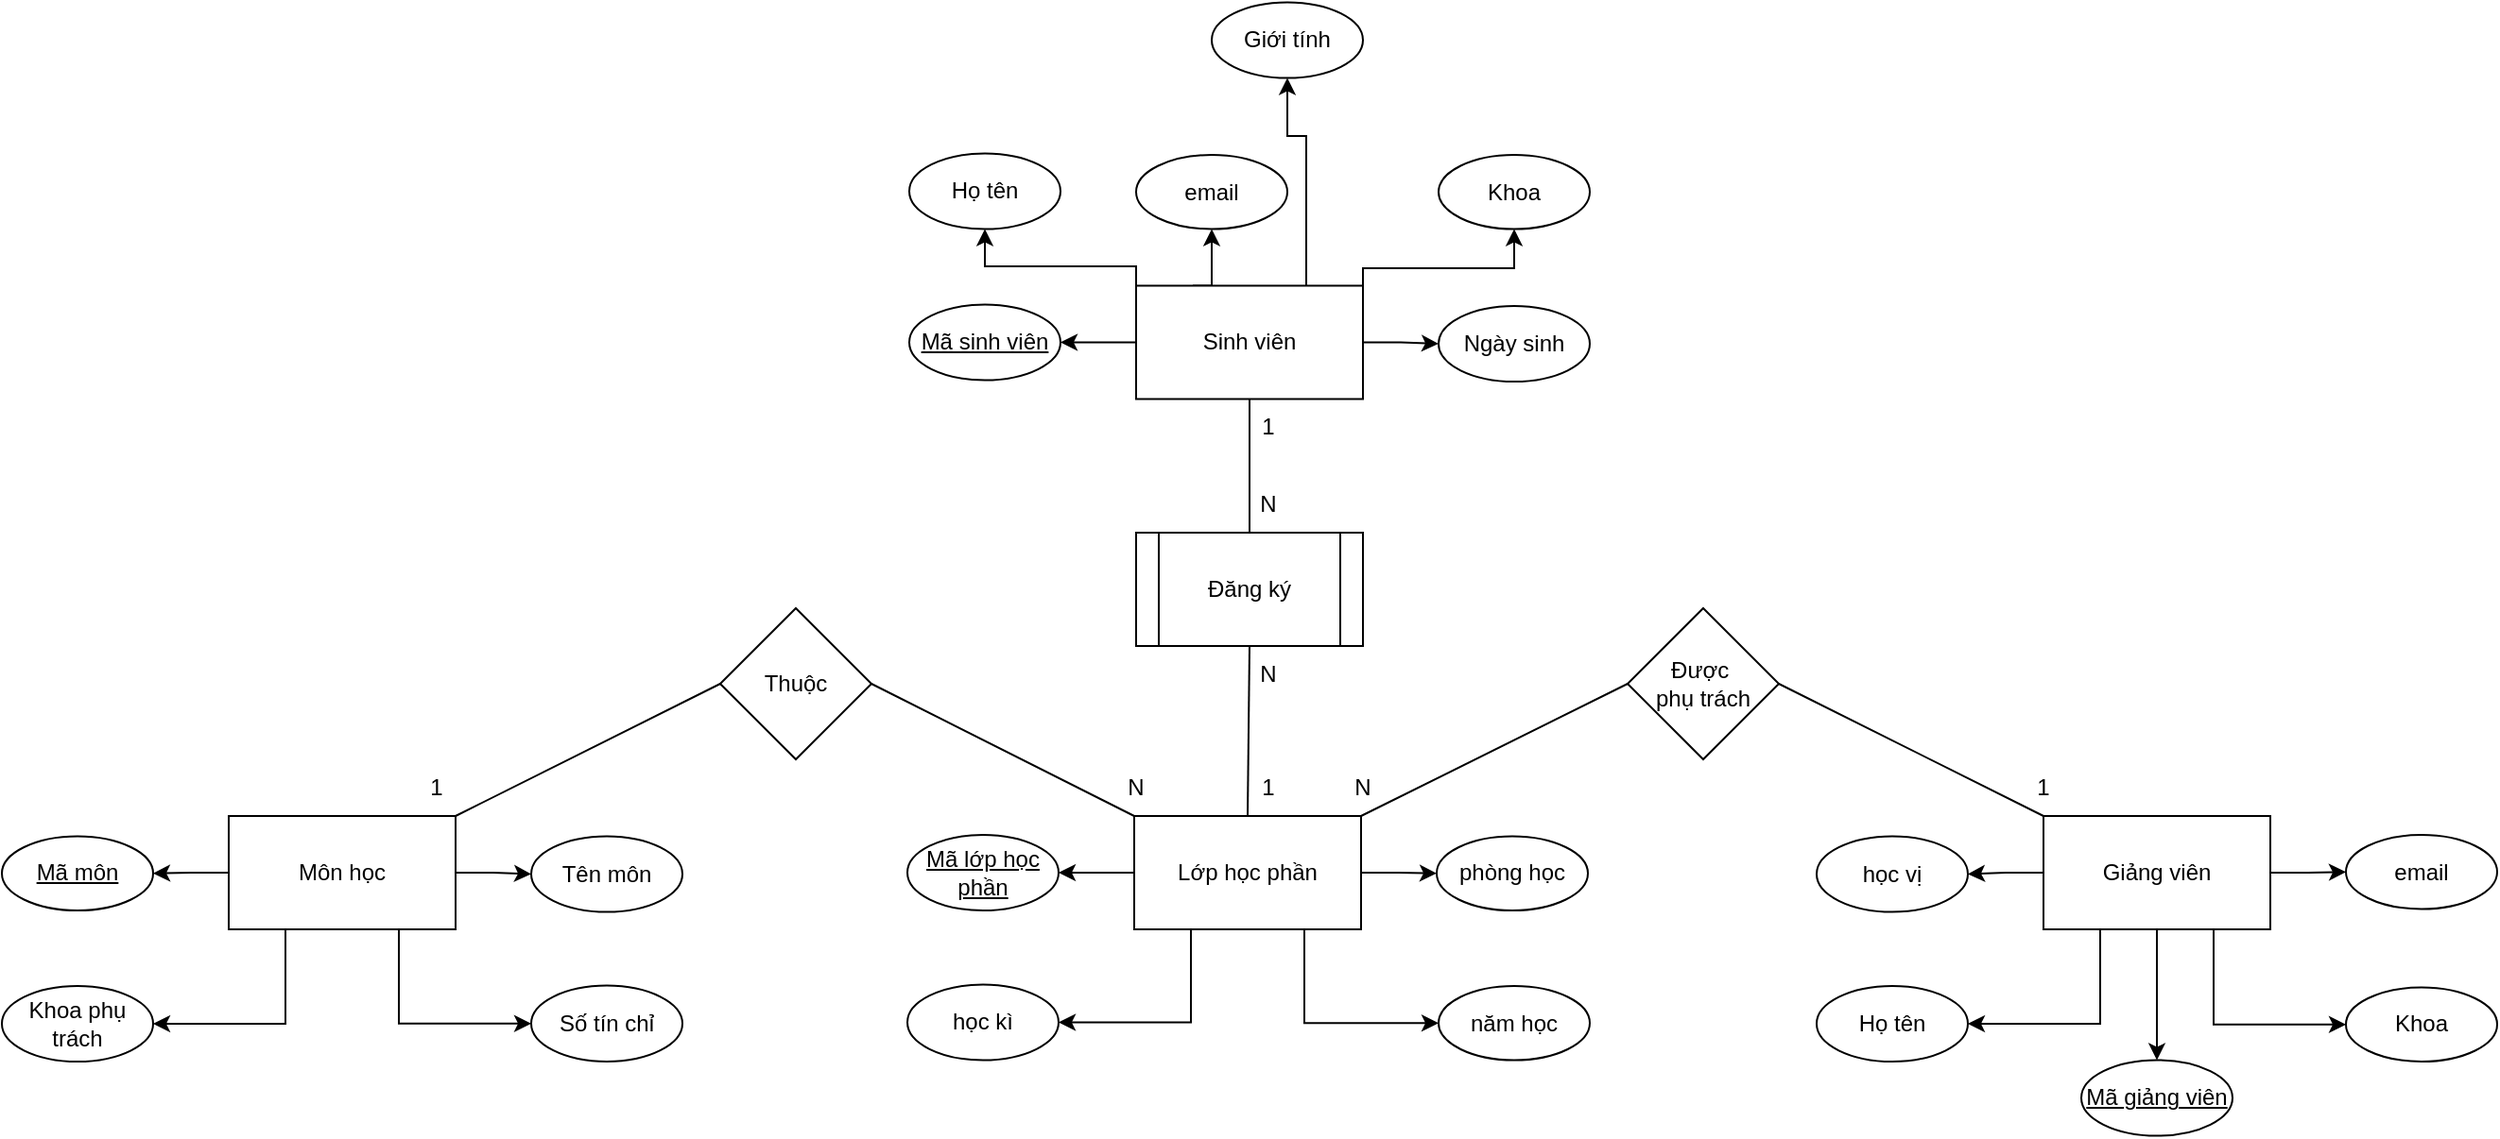 <mxfile version="28.2.8">
  <diagram name="Trang-1" id="TgmhpCta32eSLXZxmIxE">
    <mxGraphModel dx="2026" dy="1951" grid="1" gridSize="10" guides="1" tooltips="1" connect="1" arrows="1" fold="1" page="1" pageScale="1" pageWidth="827" pageHeight="1169" math="0" shadow="0">
      <root>
        <mxCell id="0" />
        <mxCell id="1" parent="0" />
        <mxCell id="N9tiopGYlUA52_8RB_P--34" style="edgeStyle=orthogonalEdgeStyle;rounded=0;orthogonalLoop=1;jettySize=auto;html=1;exitX=0;exitY=0.5;exitDx=0;exitDy=0;entryX=1;entryY=0.5;entryDx=0;entryDy=0;" edge="1" parent="1" source="N9tiopGYlUA52_8RB_P--1" target="N9tiopGYlUA52_8RB_P--12">
          <mxGeometry relative="1" as="geometry" />
        </mxCell>
        <mxCell id="N9tiopGYlUA52_8RB_P--35" style="edgeStyle=orthogonalEdgeStyle;rounded=0;orthogonalLoop=1;jettySize=auto;html=1;exitX=1;exitY=0.5;exitDx=0;exitDy=0;entryX=0;entryY=0.5;entryDx=0;entryDy=0;" edge="1" parent="1" source="N9tiopGYlUA52_8RB_P--1" target="N9tiopGYlUA52_8RB_P--13">
          <mxGeometry relative="1" as="geometry" />
        </mxCell>
        <mxCell id="N9tiopGYlUA52_8RB_P--36" style="edgeStyle=orthogonalEdgeStyle;rounded=0;orthogonalLoop=1;jettySize=auto;html=1;exitX=0.25;exitY=1;exitDx=0;exitDy=0;entryX=1;entryY=0.5;entryDx=0;entryDy=0;" edge="1" parent="1" source="N9tiopGYlUA52_8RB_P--1" target="N9tiopGYlUA52_8RB_P--15">
          <mxGeometry relative="1" as="geometry" />
        </mxCell>
        <mxCell id="N9tiopGYlUA52_8RB_P--37" style="edgeStyle=orthogonalEdgeStyle;rounded=0;orthogonalLoop=1;jettySize=auto;html=1;exitX=0.75;exitY=1;exitDx=0;exitDy=0;entryX=0;entryY=0.5;entryDx=0;entryDy=0;" edge="1" parent="1" source="N9tiopGYlUA52_8RB_P--1" target="N9tiopGYlUA52_8RB_P--14">
          <mxGeometry relative="1" as="geometry" />
        </mxCell>
        <mxCell id="N9tiopGYlUA52_8RB_P--1" value="Môn học" style="rounded=0;whiteSpace=wrap;html=1;" vertex="1" parent="1">
          <mxGeometry x="-320" y="350" width="120" height="60" as="geometry" />
        </mxCell>
        <mxCell id="N9tiopGYlUA52_8RB_P--28" style="edgeStyle=orthogonalEdgeStyle;rounded=0;orthogonalLoop=1;jettySize=auto;html=1;exitX=0;exitY=0.5;exitDx=0;exitDy=0;entryX=1;entryY=0.5;entryDx=0;entryDy=0;" edge="1" parent="1" source="N9tiopGYlUA52_8RB_P--2" target="N9tiopGYlUA52_8RB_P--6">
          <mxGeometry relative="1" as="geometry" />
        </mxCell>
        <mxCell id="N9tiopGYlUA52_8RB_P--29" style="edgeStyle=orthogonalEdgeStyle;rounded=0;orthogonalLoop=1;jettySize=auto;html=1;exitX=0.25;exitY=0;exitDx=0;exitDy=0;entryX=0.5;entryY=1;entryDx=0;entryDy=0;" edge="1" parent="1" source="N9tiopGYlUA52_8RB_P--2" target="N9tiopGYlUA52_8RB_P--10">
          <mxGeometry relative="1" as="geometry" />
        </mxCell>
        <mxCell id="N9tiopGYlUA52_8RB_P--30" style="edgeStyle=orthogonalEdgeStyle;rounded=0;orthogonalLoop=1;jettySize=auto;html=1;exitX=0.75;exitY=0;exitDx=0;exitDy=0;entryX=0.5;entryY=1;entryDx=0;entryDy=0;" edge="1" parent="1" source="N9tiopGYlUA52_8RB_P--2" target="N9tiopGYlUA52_8RB_P--8">
          <mxGeometry relative="1" as="geometry">
            <Array as="points">
              <mxPoint x="250" y="-10" />
              <mxPoint x="240" y="-10" />
            </Array>
          </mxGeometry>
        </mxCell>
        <mxCell id="N9tiopGYlUA52_8RB_P--31" style="edgeStyle=orthogonalEdgeStyle;rounded=0;orthogonalLoop=1;jettySize=auto;html=1;exitX=0;exitY=0;exitDx=0;exitDy=0;entryX=0.5;entryY=1;entryDx=0;entryDy=0;" edge="1" parent="1" source="N9tiopGYlUA52_8RB_P--2" target="N9tiopGYlUA52_8RB_P--7">
          <mxGeometry relative="1" as="geometry">
            <Array as="points">
              <mxPoint x="160" y="59" />
              <mxPoint x="80" y="59" />
            </Array>
          </mxGeometry>
        </mxCell>
        <mxCell id="N9tiopGYlUA52_8RB_P--32" style="edgeStyle=orthogonalEdgeStyle;rounded=0;orthogonalLoop=1;jettySize=auto;html=1;exitX=1;exitY=0;exitDx=0;exitDy=0;entryX=0.5;entryY=1;entryDx=0;entryDy=0;" edge="1" parent="1" source="N9tiopGYlUA52_8RB_P--2" target="N9tiopGYlUA52_8RB_P--11">
          <mxGeometry relative="1" as="geometry">
            <Array as="points">
              <mxPoint x="280" y="60" />
              <mxPoint x="360" y="60" />
            </Array>
          </mxGeometry>
        </mxCell>
        <mxCell id="N9tiopGYlUA52_8RB_P--33" style="edgeStyle=orthogonalEdgeStyle;rounded=0;orthogonalLoop=1;jettySize=auto;html=1;exitX=1;exitY=0.5;exitDx=0;exitDy=0;entryX=0;entryY=0.5;entryDx=0;entryDy=0;" edge="1" parent="1" source="N9tiopGYlUA52_8RB_P--2" target="N9tiopGYlUA52_8RB_P--9">
          <mxGeometry relative="1" as="geometry" />
        </mxCell>
        <mxCell id="N9tiopGYlUA52_8RB_P--2" value="Sinh viên" style="rounded=0;whiteSpace=wrap;html=1;" vertex="1" parent="1">
          <mxGeometry x="160" y="69.25" width="120" height="60" as="geometry" />
        </mxCell>
        <mxCell id="N9tiopGYlUA52_8RB_P--38" style="edgeStyle=orthogonalEdgeStyle;rounded=0;orthogonalLoop=1;jettySize=auto;html=1;exitX=0;exitY=0.5;exitDx=0;exitDy=0;entryX=1;entryY=0.5;entryDx=0;entryDy=0;" edge="1" parent="1" source="N9tiopGYlUA52_8RB_P--4" target="N9tiopGYlUA52_8RB_P--24">
          <mxGeometry relative="1" as="geometry" />
        </mxCell>
        <mxCell id="N9tiopGYlUA52_8RB_P--39" style="edgeStyle=orthogonalEdgeStyle;rounded=0;orthogonalLoop=1;jettySize=auto;html=1;exitX=0.75;exitY=1;exitDx=0;exitDy=0;entryX=0;entryY=0.5;entryDx=0;entryDy=0;" edge="1" parent="1" source="N9tiopGYlUA52_8RB_P--4" target="N9tiopGYlUA52_8RB_P--25">
          <mxGeometry relative="1" as="geometry" />
        </mxCell>
        <mxCell id="N9tiopGYlUA52_8RB_P--40" style="edgeStyle=orthogonalEdgeStyle;rounded=0;orthogonalLoop=1;jettySize=auto;html=1;exitX=0.25;exitY=1;exitDx=0;exitDy=0;entryX=1;entryY=0.5;entryDx=0;entryDy=0;" edge="1" parent="1" source="N9tiopGYlUA52_8RB_P--4" target="N9tiopGYlUA52_8RB_P--23">
          <mxGeometry relative="1" as="geometry" />
        </mxCell>
        <mxCell id="N9tiopGYlUA52_8RB_P--41" style="edgeStyle=orthogonalEdgeStyle;rounded=0;orthogonalLoop=1;jettySize=auto;html=1;exitX=1;exitY=0.5;exitDx=0;exitDy=0;entryX=0;entryY=0.5;entryDx=0;entryDy=0;" edge="1" parent="1" source="N9tiopGYlUA52_8RB_P--4" target="N9tiopGYlUA52_8RB_P--26">
          <mxGeometry relative="1" as="geometry" />
        </mxCell>
        <mxCell id="N9tiopGYlUA52_8RB_P--4" value="Lớp học phần" style="rounded=0;whiteSpace=wrap;html=1;" vertex="1" parent="1">
          <mxGeometry x="159" y="350" width="120" height="60" as="geometry" />
        </mxCell>
        <mxCell id="N9tiopGYlUA52_8RB_P--6" value="&lt;u&gt;Mã sinh viên&lt;/u&gt;" style="ellipse;whiteSpace=wrap;html=1;" vertex="1" parent="1">
          <mxGeometry x="40" y="79.25" width="80" height="40" as="geometry" />
        </mxCell>
        <mxCell id="N9tiopGYlUA52_8RB_P--7" value="Họ tên" style="ellipse;whiteSpace=wrap;html=1;" vertex="1" parent="1">
          <mxGeometry x="40" y="-0.75" width="80" height="40" as="geometry" />
        </mxCell>
        <mxCell id="N9tiopGYlUA52_8RB_P--8" value="Giới tính" style="ellipse;whiteSpace=wrap;html=1;" vertex="1" parent="1">
          <mxGeometry x="200" y="-80.75" width="80" height="40" as="geometry" />
        </mxCell>
        <mxCell id="N9tiopGYlUA52_8RB_P--9" value="Ngày sinh" style="ellipse;whiteSpace=wrap;html=1;" vertex="1" parent="1">
          <mxGeometry x="320" y="80" width="80" height="40" as="geometry" />
        </mxCell>
        <mxCell id="N9tiopGYlUA52_8RB_P--10" value="email" style="ellipse;whiteSpace=wrap;html=1;" vertex="1" parent="1">
          <mxGeometry x="160" width="80" height="39.25" as="geometry" />
        </mxCell>
        <mxCell id="N9tiopGYlUA52_8RB_P--11" value="Khoa" style="ellipse;whiteSpace=wrap;html=1;" vertex="1" parent="1">
          <mxGeometry x="320" width="80" height="39.25" as="geometry" />
        </mxCell>
        <mxCell id="N9tiopGYlUA52_8RB_P--12" value="Mã môn" style="ellipse;whiteSpace=wrap;html=1;fontStyle=4" vertex="1" parent="1">
          <mxGeometry x="-440" y="360.75" width="80" height="39.25" as="geometry" />
        </mxCell>
        <mxCell id="N9tiopGYlUA52_8RB_P--13" value="Tên môn" style="ellipse;whiteSpace=wrap;html=1;" vertex="1" parent="1">
          <mxGeometry x="-160" y="360.75" width="80" height="40" as="geometry" />
        </mxCell>
        <mxCell id="N9tiopGYlUA52_8RB_P--14" value="Số tín chỉ" style="ellipse;whiteSpace=wrap;html=1;" vertex="1" parent="1">
          <mxGeometry x="-160" y="439.75" width="80" height="40.25" as="geometry" />
        </mxCell>
        <mxCell id="N9tiopGYlUA52_8RB_P--15" value="Khoa phụ trách" style="ellipse;whiteSpace=wrap;html=1;" vertex="1" parent="1">
          <mxGeometry x="-440" y="440" width="80" height="40" as="geometry" />
        </mxCell>
        <mxCell id="N9tiopGYlUA52_8RB_P--42" style="edgeStyle=orthogonalEdgeStyle;rounded=0;orthogonalLoop=1;jettySize=auto;html=1;entryX=0;entryY=0.5;entryDx=0;entryDy=0;" edge="1" parent="1" source="N9tiopGYlUA52_8RB_P--16" target="N9tiopGYlUA52_8RB_P--21">
          <mxGeometry relative="1" as="geometry" />
        </mxCell>
        <mxCell id="N9tiopGYlUA52_8RB_P--43" style="edgeStyle=orthogonalEdgeStyle;rounded=0;orthogonalLoop=1;jettySize=auto;html=1;exitX=0.5;exitY=1;exitDx=0;exitDy=0;entryX=0.5;entryY=0;entryDx=0;entryDy=0;" edge="1" parent="1" source="N9tiopGYlUA52_8RB_P--16" target="N9tiopGYlUA52_8RB_P--17">
          <mxGeometry relative="1" as="geometry" />
        </mxCell>
        <mxCell id="N9tiopGYlUA52_8RB_P--44" style="edgeStyle=orthogonalEdgeStyle;rounded=0;orthogonalLoop=1;jettySize=auto;html=1;exitX=0.25;exitY=1;exitDx=0;exitDy=0;entryX=1;entryY=0.5;entryDx=0;entryDy=0;" edge="1" parent="1" source="N9tiopGYlUA52_8RB_P--16" target="N9tiopGYlUA52_8RB_P--18">
          <mxGeometry relative="1" as="geometry" />
        </mxCell>
        <mxCell id="N9tiopGYlUA52_8RB_P--45" style="edgeStyle=orthogonalEdgeStyle;rounded=0;orthogonalLoop=1;jettySize=auto;html=1;exitX=0.75;exitY=1;exitDx=0;exitDy=0;entryX=0;entryY=0.5;entryDx=0;entryDy=0;" edge="1" parent="1" source="N9tiopGYlUA52_8RB_P--16" target="N9tiopGYlUA52_8RB_P--22">
          <mxGeometry relative="1" as="geometry" />
        </mxCell>
        <mxCell id="N9tiopGYlUA52_8RB_P--46" style="edgeStyle=orthogonalEdgeStyle;rounded=0;orthogonalLoop=1;jettySize=auto;html=1;exitX=0;exitY=0.5;exitDx=0;exitDy=0;entryX=1;entryY=0.5;entryDx=0;entryDy=0;" edge="1" parent="1" source="N9tiopGYlUA52_8RB_P--16" target="N9tiopGYlUA52_8RB_P--20">
          <mxGeometry relative="1" as="geometry" />
        </mxCell>
        <mxCell id="N9tiopGYlUA52_8RB_P--16" value="Giảng viên" style="rounded=0;whiteSpace=wrap;html=1;" vertex="1" parent="1">
          <mxGeometry x="640" y="350" width="120" height="60" as="geometry" />
        </mxCell>
        <mxCell id="N9tiopGYlUA52_8RB_P--17" value="&lt;u&gt;Mã giảng viên&lt;/u&gt;" style="ellipse;whiteSpace=wrap;html=1;" vertex="1" parent="1">
          <mxGeometry x="660" y="479.25" width="80" height="40" as="geometry" />
        </mxCell>
        <mxCell id="N9tiopGYlUA52_8RB_P--18" value="Họ tên" style="ellipse;whiteSpace=wrap;html=1;" vertex="1" parent="1">
          <mxGeometry x="520" y="440" width="80" height="40" as="geometry" />
        </mxCell>
        <mxCell id="N9tiopGYlUA52_8RB_P--20" value="học vị" style="ellipse;whiteSpace=wrap;html=1;" vertex="1" parent="1">
          <mxGeometry x="520" y="360.75" width="80" height="40" as="geometry" />
        </mxCell>
        <mxCell id="N9tiopGYlUA52_8RB_P--21" value="email" style="ellipse;whiteSpace=wrap;html=1;" vertex="1" parent="1">
          <mxGeometry x="800" y="360" width="80" height="39.25" as="geometry" />
        </mxCell>
        <mxCell id="N9tiopGYlUA52_8RB_P--22" value="Khoa" style="ellipse;whiteSpace=wrap;html=1;" vertex="1" parent="1">
          <mxGeometry x="800" y="440.75" width="80" height="39.25" as="geometry" />
        </mxCell>
        <mxCell id="N9tiopGYlUA52_8RB_P--23" value="học kì" style="ellipse;whiteSpace=wrap;html=1;" vertex="1" parent="1">
          <mxGeometry x="39" y="439.25" width="80" height="40" as="geometry" />
        </mxCell>
        <mxCell id="N9tiopGYlUA52_8RB_P--24" value="&lt;u&gt;Mã lớp học phần&lt;/u&gt;" style="ellipse;whiteSpace=wrap;html=1;" vertex="1" parent="1">
          <mxGeometry x="39" y="360" width="80" height="40" as="geometry" />
        </mxCell>
        <mxCell id="N9tiopGYlUA52_8RB_P--25" value="năm học" style="ellipse;whiteSpace=wrap;html=1;" vertex="1" parent="1">
          <mxGeometry x="320" y="440" width="80" height="39.25" as="geometry" />
        </mxCell>
        <mxCell id="N9tiopGYlUA52_8RB_P--26" value="phòng học" style="ellipse;whiteSpace=wrap;html=1;" vertex="1" parent="1">
          <mxGeometry x="319" y="360.75" width="80" height="39.25" as="geometry" />
        </mxCell>
        <mxCell id="N9tiopGYlUA52_8RB_P--47" value="" style="endArrow=none;html=1;rounded=0;entryX=0.5;entryY=1;entryDx=0;entryDy=0;exitX=0.5;exitY=0;exitDx=0;exitDy=0;" edge="1" parent="1" source="N9tiopGYlUA52_8RB_P--27" target="N9tiopGYlUA52_8RB_P--2">
          <mxGeometry width="50" height="50" relative="1" as="geometry">
            <mxPoint x="220" y="180" as="sourcePoint" />
            <mxPoint x="440" y="150" as="targetPoint" />
          </mxGeometry>
        </mxCell>
        <mxCell id="N9tiopGYlUA52_8RB_P--53" value="Được&amp;nbsp;&lt;div&gt;phụ trách&lt;/div&gt;" style="rhombus;whiteSpace=wrap;html=1;" vertex="1" parent="1">
          <mxGeometry x="420" y="240" width="80" height="80" as="geometry" />
        </mxCell>
        <mxCell id="N9tiopGYlUA52_8RB_P--57" value="" style="endArrow=none;html=1;rounded=0;entryX=1;entryY=0;entryDx=0;entryDy=0;exitX=0;exitY=0.5;exitDx=0;exitDy=0;" edge="1" parent="1" source="N9tiopGYlUA52_8RB_P--53" target="N9tiopGYlUA52_8RB_P--4">
          <mxGeometry width="50" height="50" relative="1" as="geometry">
            <mxPoint x="390" y="430" as="sourcePoint" />
            <mxPoint x="440" y="380" as="targetPoint" />
          </mxGeometry>
        </mxCell>
        <mxCell id="N9tiopGYlUA52_8RB_P--74" value="" style="endArrow=none;html=1;rounded=0;entryX=0.5;entryY=1;entryDx=0;entryDy=0;exitX=0.5;exitY=0;exitDx=0;exitDy=0;" edge="1" parent="1" source="N9tiopGYlUA52_8RB_P--4" target="N9tiopGYlUA52_8RB_P--27">
          <mxGeometry width="50" height="50" relative="1" as="geometry">
            <mxPoint x="219" y="350" as="sourcePoint" />
            <mxPoint x="220" y="129" as="targetPoint" />
          </mxGeometry>
        </mxCell>
        <mxCell id="N9tiopGYlUA52_8RB_P--27" value="Đăng ký" style="shape=process;whiteSpace=wrap;html=1;backgroundOutline=1;" vertex="1" parent="1">
          <mxGeometry x="160" y="200" width="120" height="60" as="geometry" />
        </mxCell>
        <mxCell id="N9tiopGYlUA52_8RB_P--75" value="" style="endArrow=none;html=1;rounded=0;entryX=1;entryY=0.5;entryDx=0;entryDy=0;exitX=0;exitY=0;exitDx=0;exitDy=0;" edge="1" parent="1" source="N9tiopGYlUA52_8RB_P--16" target="N9tiopGYlUA52_8RB_P--53">
          <mxGeometry width="50" height="50" relative="1" as="geometry">
            <mxPoint x="622" y="280" as="sourcePoint" />
            <mxPoint x="470" y="339" as="targetPoint" />
          </mxGeometry>
        </mxCell>
        <mxCell id="N9tiopGYlUA52_8RB_P--78" value="Thuộc" style="rhombus;whiteSpace=wrap;html=1;" vertex="1" parent="1">
          <mxGeometry x="-60" y="240" width="80" height="80" as="geometry" />
        </mxCell>
        <mxCell id="N9tiopGYlUA52_8RB_P--79" value="" style="endArrow=none;html=1;rounded=0;entryX=1;entryY=0.5;entryDx=0;entryDy=0;exitX=0;exitY=0;exitDx=0;exitDy=0;" edge="1" parent="1" source="N9tiopGYlUA52_8RB_P--4" target="N9tiopGYlUA52_8RB_P--78">
          <mxGeometry width="50" height="50" relative="1" as="geometry">
            <mxPoint x="471" y="310" as="sourcePoint" />
            <mxPoint x="330" y="380" as="targetPoint" />
          </mxGeometry>
        </mxCell>
        <mxCell id="N9tiopGYlUA52_8RB_P--80" value="" style="endArrow=none;html=1;rounded=0;entryX=0;entryY=0.5;entryDx=0;entryDy=0;exitX=1;exitY=0;exitDx=0;exitDy=0;" edge="1" parent="1" source="N9tiopGYlUA52_8RB_P--1" target="N9tiopGYlUA52_8RB_P--78">
          <mxGeometry width="50" height="50" relative="1" as="geometry">
            <mxPoint x="289" y="390" as="sourcePoint" />
            <mxPoint x="150" y="320" as="targetPoint" />
          </mxGeometry>
        </mxCell>
        <mxCell id="N9tiopGYlUA52_8RB_P--81" value="1" style="text;html=1;whiteSpace=wrap;strokeColor=none;fillColor=none;align=center;verticalAlign=middle;rounded=0;" vertex="1" parent="1">
          <mxGeometry x="-240" y="320" width="60" height="30" as="geometry" />
        </mxCell>
        <mxCell id="N9tiopGYlUA52_8RB_P--82" value="N" style="text;html=1;whiteSpace=wrap;strokeColor=none;fillColor=none;align=center;verticalAlign=middle;rounded=0;" vertex="1" parent="1">
          <mxGeometry x="130" y="320" width="60" height="30" as="geometry" />
        </mxCell>
        <mxCell id="N9tiopGYlUA52_8RB_P--83" value="N" style="text;html=1;whiteSpace=wrap;strokeColor=none;fillColor=none;align=center;verticalAlign=middle;rounded=0;" vertex="1" parent="1">
          <mxGeometry x="250" y="320" width="60" height="30" as="geometry" />
        </mxCell>
        <mxCell id="N9tiopGYlUA52_8RB_P--85" value="1" style="text;html=1;whiteSpace=wrap;strokeColor=none;fillColor=none;align=center;verticalAlign=middle;rounded=0;" vertex="1" parent="1">
          <mxGeometry x="610" y="320" width="60" height="30" as="geometry" />
        </mxCell>
        <mxCell id="N9tiopGYlUA52_8RB_P--87" value="N" style="text;html=1;whiteSpace=wrap;strokeColor=none;fillColor=none;align=center;verticalAlign=middle;rounded=0;" vertex="1" parent="1">
          <mxGeometry x="200" y="170" width="60" height="30" as="geometry" />
        </mxCell>
        <mxCell id="N9tiopGYlUA52_8RB_P--88" value="N" style="text;html=1;whiteSpace=wrap;strokeColor=none;fillColor=none;align=center;verticalAlign=middle;rounded=0;" vertex="1" parent="1">
          <mxGeometry x="200" y="260" width="60" height="30" as="geometry" />
        </mxCell>
        <mxCell id="N9tiopGYlUA52_8RB_P--90" value="1" style="text;html=1;whiteSpace=wrap;strokeColor=none;fillColor=none;align=center;verticalAlign=middle;rounded=0;" vertex="1" parent="1">
          <mxGeometry x="200" y="320" width="60" height="30" as="geometry" />
        </mxCell>
        <mxCell id="N9tiopGYlUA52_8RB_P--91" value="1" style="text;html=1;whiteSpace=wrap;strokeColor=none;fillColor=none;align=center;verticalAlign=middle;rounded=0;" vertex="1" parent="1">
          <mxGeometry x="200" y="129.25" width="60" height="30" as="geometry" />
        </mxCell>
      </root>
    </mxGraphModel>
  </diagram>
</mxfile>
